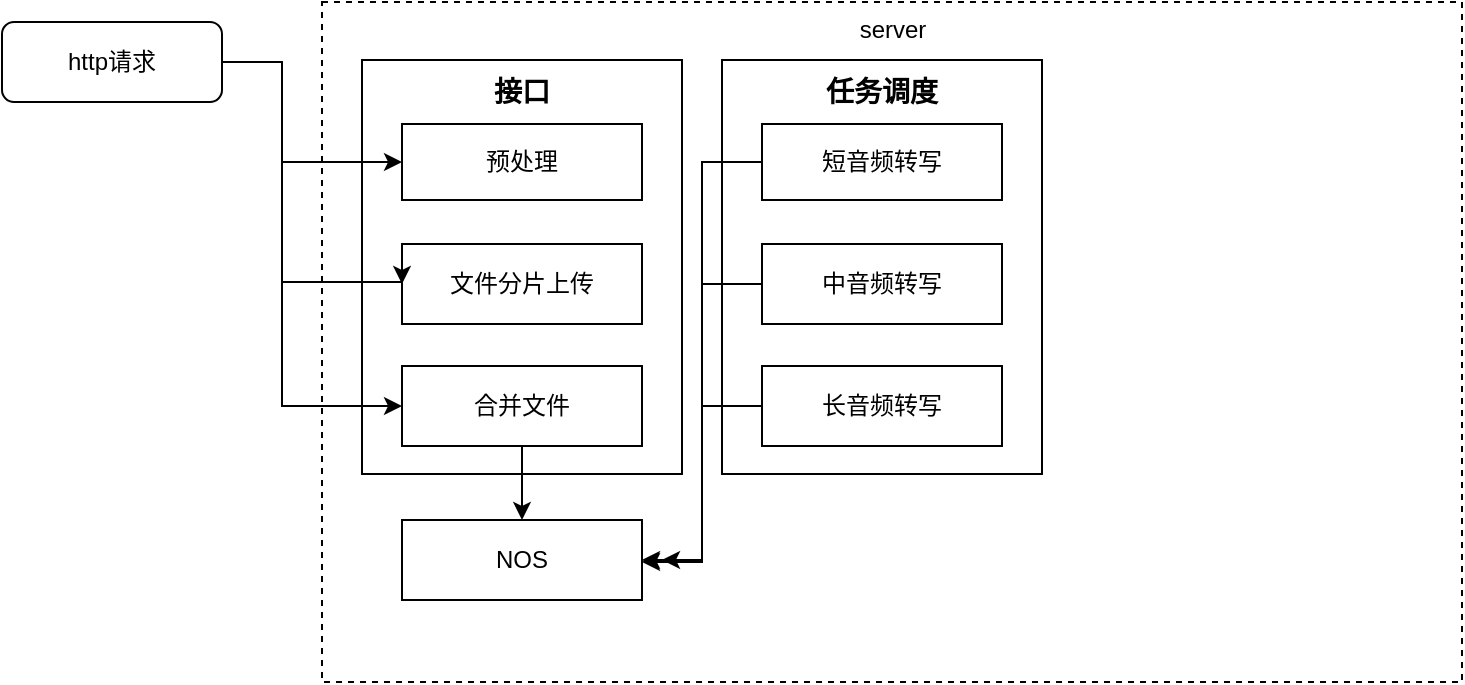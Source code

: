 <mxfile version="13.8.2" type="github">
  <diagram id="C5RBs43oDa-KdzZeNtuy" name="Page-1">
    <mxGraphModel dx="1695" dy="449" grid="1" gridSize="10" guides="1" tooltips="1" connect="1" arrows="1" fold="1" page="1" pageScale="1" pageWidth="827" pageHeight="1169" math="0" shadow="0">
      <root>
        <mxCell id="WIyWlLk6GJQsqaUBKTNV-0" />
        <mxCell id="WIyWlLk6GJQsqaUBKTNV-1" parent="WIyWlLk6GJQsqaUBKTNV-0" />
        <mxCell id="eaJ79PKdHerNTeuaGa6t-6" value="server" style="rounded=0;html=1;align=center;verticalAlign=top;dashed=1;" vertex="1" parent="WIyWlLk6GJQsqaUBKTNV-1">
          <mxGeometry x="150" y="50" width="570" height="340" as="geometry" />
        </mxCell>
        <mxCell id="eaJ79PKdHerNTeuaGa6t-13" value="&lt;h3&gt;接口&lt;/h3&gt;" style="rounded=0;whiteSpace=wrap;html=1;align=center;verticalAlign=top;horizontal=1;spacing=-11;" vertex="1" parent="WIyWlLk6GJQsqaUBKTNV-1">
          <mxGeometry x="170" y="79" width="160" height="207" as="geometry" />
        </mxCell>
        <mxCell id="eaJ79PKdHerNTeuaGa6t-0" value="预处理" style="rounded=0;whiteSpace=wrap;html=1;verticalAlign=middle;align=center;" vertex="1" parent="WIyWlLk6GJQsqaUBKTNV-1">
          <mxGeometry x="190" y="111" width="120" height="38" as="geometry" />
        </mxCell>
        <mxCell id="eaJ79PKdHerNTeuaGa6t-2" value="文件分片上传" style="rounded=0;whiteSpace=wrap;html=1;" vertex="1" parent="WIyWlLk6GJQsqaUBKTNV-1">
          <mxGeometry x="190" y="171" width="120" height="40" as="geometry" />
        </mxCell>
        <mxCell id="eaJ79PKdHerNTeuaGa6t-12" style="edgeStyle=orthogonalEdgeStyle;rounded=0;orthogonalLoop=1;jettySize=auto;html=1;exitX=0.5;exitY=1;exitDx=0;exitDy=0;entryX=0.5;entryY=0;entryDx=0;entryDy=0;" edge="1" parent="WIyWlLk6GJQsqaUBKTNV-1" source="eaJ79PKdHerNTeuaGa6t-4" target="eaJ79PKdHerNTeuaGa6t-11">
          <mxGeometry relative="1" as="geometry" />
        </mxCell>
        <mxCell id="eaJ79PKdHerNTeuaGa6t-4" value="合并文件" style="rounded=0;whiteSpace=wrap;html=1;" vertex="1" parent="WIyWlLk6GJQsqaUBKTNV-1">
          <mxGeometry x="190" y="232" width="120" height="40" as="geometry" />
        </mxCell>
        <mxCell id="eaJ79PKdHerNTeuaGa6t-8" style="edgeStyle=orthogonalEdgeStyle;rounded=0;orthogonalLoop=1;jettySize=auto;html=1;entryX=0;entryY=0.5;entryDx=0;entryDy=0;" edge="1" parent="WIyWlLk6GJQsqaUBKTNV-1" target="eaJ79PKdHerNTeuaGa6t-0">
          <mxGeometry relative="1" as="geometry">
            <mxPoint x="100" y="80" as="sourcePoint" />
            <Array as="points">
              <mxPoint x="130" y="80" />
              <mxPoint x="130" y="130" />
            </Array>
          </mxGeometry>
        </mxCell>
        <mxCell id="eaJ79PKdHerNTeuaGa6t-9" style="edgeStyle=orthogonalEdgeStyle;rounded=0;orthogonalLoop=1;jettySize=auto;html=1;entryX=0;entryY=0.5;entryDx=0;entryDy=0;" edge="1" parent="WIyWlLk6GJQsqaUBKTNV-1" source="eaJ79PKdHerNTeuaGa6t-7" target="eaJ79PKdHerNTeuaGa6t-2">
          <mxGeometry relative="1" as="geometry">
            <Array as="points">
              <mxPoint x="130" y="80" />
              <mxPoint x="130" y="190" />
            </Array>
          </mxGeometry>
        </mxCell>
        <mxCell id="eaJ79PKdHerNTeuaGa6t-10" style="edgeStyle=orthogonalEdgeStyle;rounded=0;orthogonalLoop=1;jettySize=auto;html=1;entryX=0;entryY=0.5;entryDx=0;entryDy=0;" edge="1" parent="WIyWlLk6GJQsqaUBKTNV-1" source="eaJ79PKdHerNTeuaGa6t-7" target="eaJ79PKdHerNTeuaGa6t-4">
          <mxGeometry relative="1" as="geometry">
            <Array as="points">
              <mxPoint x="130" y="80" />
              <mxPoint x="130" y="252" />
            </Array>
          </mxGeometry>
        </mxCell>
        <mxCell id="eaJ79PKdHerNTeuaGa6t-7" value="http请求" style="rounded=1;whiteSpace=wrap;html=1;" vertex="1" parent="WIyWlLk6GJQsqaUBKTNV-1">
          <mxGeometry x="-10" y="60" width="110" height="40" as="geometry" />
        </mxCell>
        <mxCell id="eaJ79PKdHerNTeuaGa6t-11" value="NOS" style="rounded=0;whiteSpace=wrap;html=1;" vertex="1" parent="WIyWlLk6GJQsqaUBKTNV-1">
          <mxGeometry x="190" y="309" width="120" height="40" as="geometry" />
        </mxCell>
        <mxCell id="eaJ79PKdHerNTeuaGa6t-16" value="&lt;h3&gt;任务调度&lt;/h3&gt;" style="rounded=0;whiteSpace=wrap;html=1;align=center;verticalAlign=top;horizontal=1;spacing=-11;" vertex="1" parent="WIyWlLk6GJQsqaUBKTNV-1">
          <mxGeometry x="350" y="79" width="160" height="207" as="geometry" />
        </mxCell>
        <mxCell id="eaJ79PKdHerNTeuaGa6t-20" style="edgeStyle=orthogonalEdgeStyle;rounded=0;orthogonalLoop=1;jettySize=auto;html=1;" edge="1" parent="WIyWlLk6GJQsqaUBKTNV-1" source="eaJ79PKdHerNTeuaGa6t-17">
          <mxGeometry relative="1" as="geometry">
            <mxPoint x="320" y="329" as="targetPoint" />
            <Array as="points">
              <mxPoint x="340" y="130" />
              <mxPoint x="340" y="329" />
            </Array>
          </mxGeometry>
        </mxCell>
        <mxCell id="eaJ79PKdHerNTeuaGa6t-17" value="短音频转写" style="rounded=0;whiteSpace=wrap;html=1;verticalAlign=middle;align=center;" vertex="1" parent="WIyWlLk6GJQsqaUBKTNV-1">
          <mxGeometry x="370" y="111" width="120" height="38" as="geometry" />
        </mxCell>
        <mxCell id="eaJ79PKdHerNTeuaGa6t-21" style="edgeStyle=orthogonalEdgeStyle;rounded=0;orthogonalLoop=1;jettySize=auto;html=1;exitX=0;exitY=0.5;exitDx=0;exitDy=0;entryX=1;entryY=0.5;entryDx=0;entryDy=0;" edge="1" parent="WIyWlLk6GJQsqaUBKTNV-1" source="eaJ79PKdHerNTeuaGa6t-18" target="eaJ79PKdHerNTeuaGa6t-11">
          <mxGeometry relative="1" as="geometry" />
        </mxCell>
        <mxCell id="eaJ79PKdHerNTeuaGa6t-18" value="中音频转写" style="rounded=0;whiteSpace=wrap;html=1;" vertex="1" parent="WIyWlLk6GJQsqaUBKTNV-1">
          <mxGeometry x="370" y="171" width="120" height="40" as="geometry" />
        </mxCell>
        <mxCell id="eaJ79PKdHerNTeuaGa6t-22" style="edgeStyle=orthogonalEdgeStyle;rounded=0;orthogonalLoop=1;jettySize=auto;html=1;" edge="1" parent="WIyWlLk6GJQsqaUBKTNV-1" source="eaJ79PKdHerNTeuaGa6t-19">
          <mxGeometry relative="1" as="geometry">
            <mxPoint x="310" y="330" as="targetPoint" />
            <Array as="points">
              <mxPoint x="340" y="252" />
              <mxPoint x="340" y="330" />
            </Array>
          </mxGeometry>
        </mxCell>
        <mxCell id="eaJ79PKdHerNTeuaGa6t-19" value="长音频转写" style="rounded=0;whiteSpace=wrap;html=1;" vertex="1" parent="WIyWlLk6GJQsqaUBKTNV-1">
          <mxGeometry x="370" y="232" width="120" height="40" as="geometry" />
        </mxCell>
      </root>
    </mxGraphModel>
  </diagram>
</mxfile>
